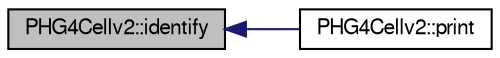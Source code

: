 digraph "PHG4Cellv2::identify"
{
  bgcolor="transparent";
  edge [fontname="FreeSans",fontsize="10",labelfontname="FreeSans",labelfontsize="10"];
  node [fontname="FreeSans",fontsize="10",shape=record];
  rankdir="LR";
  Node1 [label="PHG4Cellv2::identify",height=0.2,width=0.4,color="black", fillcolor="grey75", style="filled" fontcolor="black"];
  Node1 -> Node2 [dir="back",color="midnightblue",fontsize="10",style="solid",fontname="FreeSans"];
  Node2 [label="PHG4Cellv2::print",height=0.2,width=0.4,color="black",URL="$da/d1d/classPHG4Cellv2.html#a7bc0525ea4847ec7f1629da36ebe9162"];
}
